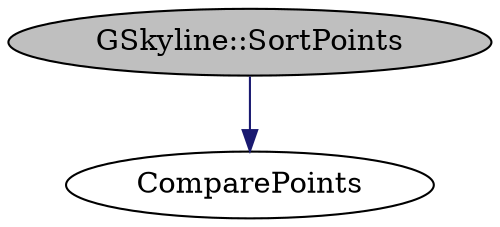 digraph "GSkyline::SortPoints"
{
  Node1 [label="GSkyline::SortPoints",height=0.2,width=0.4,color="black", fillcolor="grey75", style="filled" fontcolor="black"];
  Node1 -> Node2 [color="midnightblue",fontsize="10",style="solid",fontname="Helvetica"];
  Node2 [label="ComparePoints",height=0.2,width=0.4,color="black", fillcolor="white", style="filled",URL="$GSkyline_8cpp.html#aed17f7584ef4c9d9e7416ba7c0af495d"];
}
